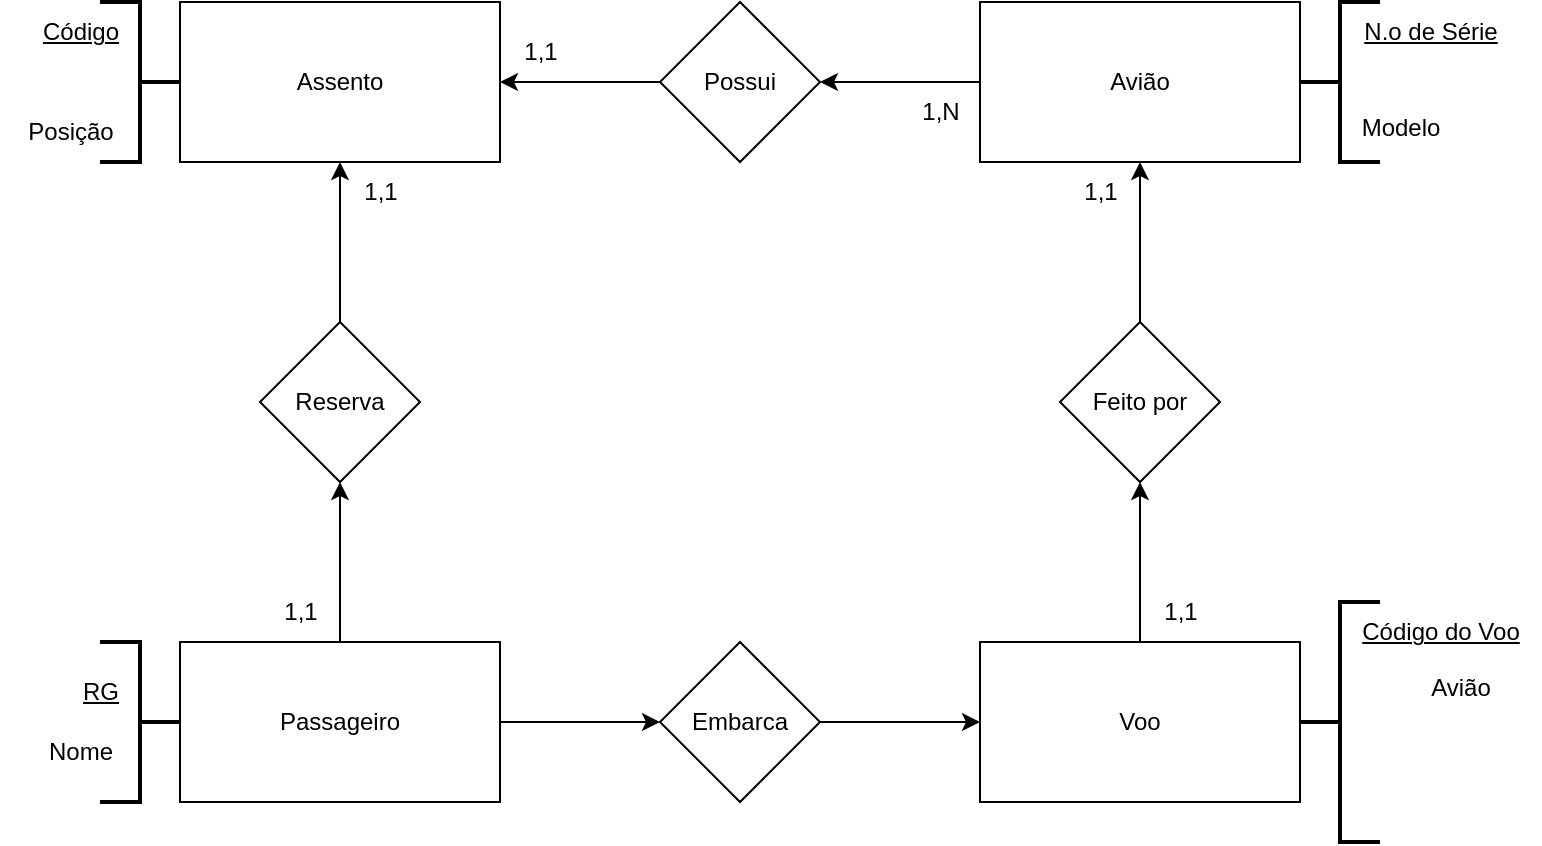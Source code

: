 <mxfile version="24.4.9" type="github">
  <diagram name="Página-1" id="LupqhdrIWlTkyFVvLHa5">
    <mxGraphModel dx="464" dy="266" grid="1" gridSize="10" guides="1" tooltips="1" connect="1" arrows="1" fold="1" page="1" pageScale="1" pageWidth="827" pageHeight="1169" math="0" shadow="0">
      <root>
        <mxCell id="0" />
        <mxCell id="1" parent="0" />
        <mxCell id="ayg1f105E0z5mh3JjU6p-12" style="edgeStyle=orthogonalEdgeStyle;rounded=0;orthogonalLoop=1;jettySize=auto;html=1;entryX=0.5;entryY=1;entryDx=0;entryDy=0;" edge="1" parent="1" source="ayg1f105E0z5mh3JjU6p-1" target="ayg1f105E0z5mh3JjU6p-7">
          <mxGeometry relative="1" as="geometry" />
        </mxCell>
        <mxCell id="ayg1f105E0z5mh3JjU6p-14" style="edgeStyle=orthogonalEdgeStyle;rounded=0;orthogonalLoop=1;jettySize=auto;html=1;entryX=0;entryY=0.5;entryDx=0;entryDy=0;" edge="1" parent="1" source="ayg1f105E0z5mh3JjU6p-1" target="ayg1f105E0z5mh3JjU6p-8">
          <mxGeometry relative="1" as="geometry" />
        </mxCell>
        <mxCell id="ayg1f105E0z5mh3JjU6p-1" value="Passageiro" style="rounded=0;whiteSpace=wrap;html=1;" vertex="1" parent="1">
          <mxGeometry x="240" y="400" width="160" height="80" as="geometry" />
        </mxCell>
        <mxCell id="ayg1f105E0z5mh3JjU6p-9" style="edgeStyle=orthogonalEdgeStyle;rounded=0;orthogonalLoop=1;jettySize=auto;html=1;entryX=1;entryY=0.5;entryDx=0;entryDy=0;" edge="1" parent="1" source="ayg1f105E0z5mh3JjU6p-2" target="ayg1f105E0z5mh3JjU6p-5">
          <mxGeometry relative="1" as="geometry" />
        </mxCell>
        <mxCell id="ayg1f105E0z5mh3JjU6p-2" value="Avião" style="rounded=0;whiteSpace=wrap;html=1;" vertex="1" parent="1">
          <mxGeometry x="640" y="80" width="160" height="80" as="geometry" />
        </mxCell>
        <mxCell id="ayg1f105E0z5mh3JjU6p-3" value="Assento" style="rounded=0;whiteSpace=wrap;html=1;" vertex="1" parent="1">
          <mxGeometry x="240" y="80" width="160" height="80" as="geometry" />
        </mxCell>
        <mxCell id="ayg1f105E0z5mh3JjU6p-16" style="edgeStyle=orthogonalEdgeStyle;rounded=0;orthogonalLoop=1;jettySize=auto;html=1;entryX=0.5;entryY=1;entryDx=0;entryDy=0;" edge="1" parent="1" source="ayg1f105E0z5mh3JjU6p-4" target="ayg1f105E0z5mh3JjU6p-6">
          <mxGeometry relative="1" as="geometry" />
        </mxCell>
        <mxCell id="ayg1f105E0z5mh3JjU6p-4" value="Voo" style="rounded=0;whiteSpace=wrap;html=1;" vertex="1" parent="1">
          <mxGeometry x="640" y="400" width="160" height="80" as="geometry" />
        </mxCell>
        <mxCell id="ayg1f105E0z5mh3JjU6p-11" style="edgeStyle=orthogonalEdgeStyle;rounded=0;orthogonalLoop=1;jettySize=auto;html=1;entryX=1;entryY=0.5;entryDx=0;entryDy=0;" edge="1" parent="1" source="ayg1f105E0z5mh3JjU6p-5" target="ayg1f105E0z5mh3JjU6p-3">
          <mxGeometry relative="1" as="geometry" />
        </mxCell>
        <mxCell id="ayg1f105E0z5mh3JjU6p-5" value="Possui" style="rhombus;whiteSpace=wrap;html=1;" vertex="1" parent="1">
          <mxGeometry x="480" y="80" width="80" height="80" as="geometry" />
        </mxCell>
        <mxCell id="ayg1f105E0z5mh3JjU6p-17" style="edgeStyle=orthogonalEdgeStyle;rounded=0;orthogonalLoop=1;jettySize=auto;html=1;entryX=0.5;entryY=1;entryDx=0;entryDy=0;" edge="1" parent="1" source="ayg1f105E0z5mh3JjU6p-6" target="ayg1f105E0z5mh3JjU6p-2">
          <mxGeometry relative="1" as="geometry" />
        </mxCell>
        <mxCell id="ayg1f105E0z5mh3JjU6p-6" value="Feito por" style="rhombus;whiteSpace=wrap;html=1;" vertex="1" parent="1">
          <mxGeometry x="680" y="240" width="80" height="80" as="geometry" />
        </mxCell>
        <mxCell id="ayg1f105E0z5mh3JjU6p-13" style="edgeStyle=orthogonalEdgeStyle;rounded=0;orthogonalLoop=1;jettySize=auto;html=1;entryX=0.5;entryY=1;entryDx=0;entryDy=0;" edge="1" parent="1" source="ayg1f105E0z5mh3JjU6p-7" target="ayg1f105E0z5mh3JjU6p-3">
          <mxGeometry relative="1" as="geometry" />
        </mxCell>
        <mxCell id="ayg1f105E0z5mh3JjU6p-7" value="Reserva" style="rhombus;whiteSpace=wrap;html=1;" vertex="1" parent="1">
          <mxGeometry x="280" y="240" width="80" height="80" as="geometry" />
        </mxCell>
        <mxCell id="ayg1f105E0z5mh3JjU6p-15" style="edgeStyle=orthogonalEdgeStyle;rounded=0;orthogonalLoop=1;jettySize=auto;html=1;entryX=0;entryY=0.5;entryDx=0;entryDy=0;" edge="1" parent="1" source="ayg1f105E0z5mh3JjU6p-8" target="ayg1f105E0z5mh3JjU6p-4">
          <mxGeometry relative="1" as="geometry" />
        </mxCell>
        <mxCell id="ayg1f105E0z5mh3JjU6p-8" value="Embarca" style="rhombus;whiteSpace=wrap;html=1;" vertex="1" parent="1">
          <mxGeometry x="480" y="400" width="80" height="80" as="geometry" />
        </mxCell>
        <mxCell id="ayg1f105E0z5mh3JjU6p-18" value="1,1" style="text;html=1;align=center;verticalAlign=middle;resizable=0;points=[];autosize=1;strokeColor=none;fillColor=none;" vertex="1" parent="1">
          <mxGeometry x="280" y="370" width="40" height="30" as="geometry" />
        </mxCell>
        <mxCell id="ayg1f105E0z5mh3JjU6p-19" value="1,1" style="text;html=1;align=center;verticalAlign=middle;resizable=0;points=[];autosize=1;strokeColor=none;fillColor=none;" vertex="1" parent="1">
          <mxGeometry x="320" y="160" width="40" height="30" as="geometry" />
        </mxCell>
        <mxCell id="ayg1f105E0z5mh3JjU6p-20" value="1,1" style="text;html=1;align=center;verticalAlign=middle;resizable=0;points=[];autosize=1;strokeColor=none;fillColor=none;" vertex="1" parent="1">
          <mxGeometry x="400" y="90" width="40" height="30" as="geometry" />
        </mxCell>
        <mxCell id="ayg1f105E0z5mh3JjU6p-21" value="1,N" style="text;html=1;align=center;verticalAlign=middle;resizable=0;points=[];autosize=1;strokeColor=none;fillColor=none;" vertex="1" parent="1">
          <mxGeometry x="600" y="120" width="40" height="30" as="geometry" />
        </mxCell>
        <mxCell id="ayg1f105E0z5mh3JjU6p-22" value="1,1" style="text;html=1;align=center;verticalAlign=middle;resizable=0;points=[];autosize=1;strokeColor=none;fillColor=none;" vertex="1" parent="1">
          <mxGeometry x="720" y="370" width="40" height="30" as="geometry" />
        </mxCell>
        <mxCell id="ayg1f105E0z5mh3JjU6p-23" value="1,1" style="text;html=1;align=center;verticalAlign=middle;resizable=0;points=[];autosize=1;strokeColor=none;fillColor=none;" vertex="1" parent="1">
          <mxGeometry x="680" y="160" width="40" height="30" as="geometry" />
        </mxCell>
        <mxCell id="ayg1f105E0z5mh3JjU6p-24" value="" style="strokeWidth=2;html=1;shape=mxgraph.flowchart.annotation_2;align=left;labelPosition=right;pointerEvents=1;rotation=-180;" vertex="1" parent="1">
          <mxGeometry x="200" y="400" width="40" height="80" as="geometry" />
        </mxCell>
        <mxCell id="ayg1f105E0z5mh3JjU6p-25" value="&lt;u&gt;RG&lt;/u&gt;" style="text;html=1;align=center;verticalAlign=middle;resizable=0;points=[];autosize=1;strokeColor=none;fillColor=none;" vertex="1" parent="1">
          <mxGeometry x="180" y="410" width="40" height="30" as="geometry" />
        </mxCell>
        <mxCell id="ayg1f105E0z5mh3JjU6p-26" value="Nome" style="text;html=1;align=center;verticalAlign=middle;resizable=0;points=[];autosize=1;strokeColor=none;fillColor=none;" vertex="1" parent="1">
          <mxGeometry x="160" y="440" width="60" height="30" as="geometry" />
        </mxCell>
        <mxCell id="ayg1f105E0z5mh3JjU6p-30" value="" style="strokeWidth=2;html=1;shape=mxgraph.flowchart.annotation_2;align=left;labelPosition=right;pointerEvents=1;rotation=0;" vertex="1" parent="1">
          <mxGeometry x="800" y="80" width="40" height="80" as="geometry" />
        </mxCell>
        <mxCell id="ayg1f105E0z5mh3JjU6p-31" value="&lt;u&gt;N.o de Série&lt;/u&gt;" style="text;html=1;align=center;verticalAlign=middle;resizable=0;points=[];autosize=1;strokeColor=none;fillColor=none;" vertex="1" parent="1">
          <mxGeometry x="820" y="80" width="90" height="30" as="geometry" />
        </mxCell>
        <mxCell id="ayg1f105E0z5mh3JjU6p-33" value="Modelo" style="text;html=1;align=center;verticalAlign=middle;resizable=0;points=[];autosize=1;strokeColor=none;fillColor=none;" vertex="1" parent="1">
          <mxGeometry x="820" y="128" width="60" height="30" as="geometry" />
        </mxCell>
        <mxCell id="ayg1f105E0z5mh3JjU6p-34" value="" style="strokeWidth=2;html=1;shape=mxgraph.flowchart.annotation_2;align=left;labelPosition=right;pointerEvents=1;rotation=-180;" vertex="1" parent="1">
          <mxGeometry x="200" y="80" width="40" height="80" as="geometry" />
        </mxCell>
        <mxCell id="ayg1f105E0z5mh3JjU6p-35" value="&lt;u&gt;Código&lt;/u&gt;" style="text;html=1;align=center;verticalAlign=middle;resizable=0;points=[];autosize=1;strokeColor=none;fillColor=none;" vertex="1" parent="1">
          <mxGeometry x="160" y="80" width="60" height="30" as="geometry" />
        </mxCell>
        <mxCell id="ayg1f105E0z5mh3JjU6p-36" value="Posição" style="text;html=1;align=center;verticalAlign=middle;resizable=0;points=[];autosize=1;strokeColor=none;fillColor=none;" vertex="1" parent="1">
          <mxGeometry x="150" y="130" width="70" height="30" as="geometry" />
        </mxCell>
        <mxCell id="ayg1f105E0z5mh3JjU6p-37" value="" style="strokeWidth=2;html=1;shape=mxgraph.flowchart.annotation_2;align=left;labelPosition=right;pointerEvents=1;rotation=0;" vertex="1" parent="1">
          <mxGeometry x="800" y="380" width="40" height="120" as="geometry" />
        </mxCell>
        <mxCell id="ayg1f105E0z5mh3JjU6p-38" value="&lt;u&gt;Código do Voo&lt;/u&gt;" style="text;html=1;align=center;verticalAlign=middle;resizable=0;points=[];autosize=1;strokeColor=none;fillColor=none;" vertex="1" parent="1">
          <mxGeometry x="820" y="380" width="100" height="30" as="geometry" />
        </mxCell>
        <mxCell id="ayg1f105E0z5mh3JjU6p-39" value="Avião" style="text;html=1;align=center;verticalAlign=middle;resizable=0;points=[];autosize=1;strokeColor=none;fillColor=none;" vertex="1" parent="1">
          <mxGeometry x="855" y="408" width="50" height="30" as="geometry" />
        </mxCell>
      </root>
    </mxGraphModel>
  </diagram>
</mxfile>
